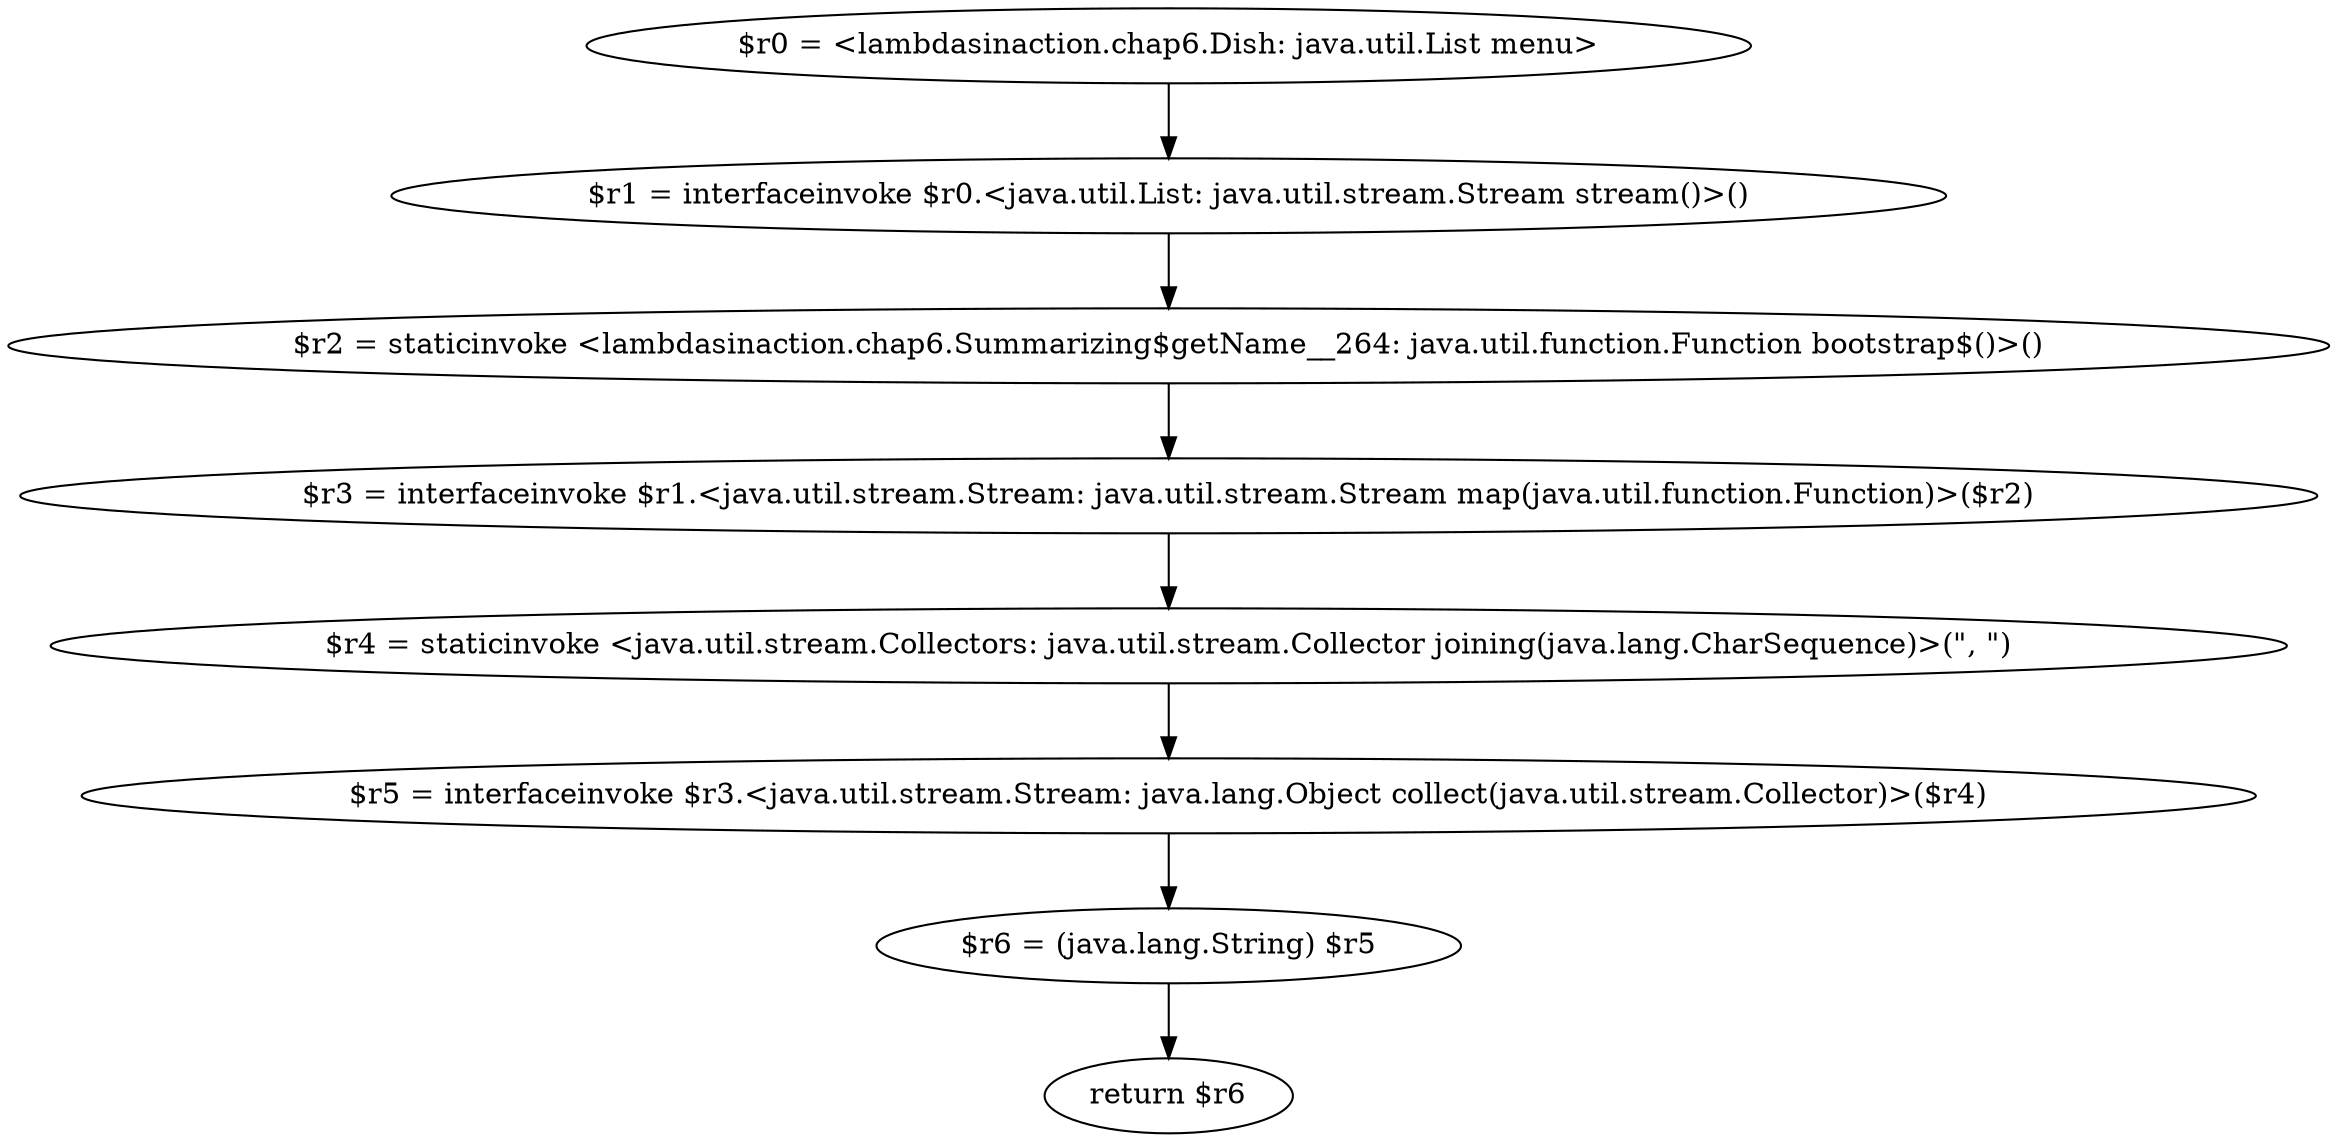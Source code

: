 digraph "unitGraph" {
    "$r0 = <lambdasinaction.chap6.Dish: java.util.List menu>"
    "$r1 = interfaceinvoke $r0.<java.util.List: java.util.stream.Stream stream()>()"
    "$r2 = staticinvoke <lambdasinaction.chap6.Summarizing$getName__264: java.util.function.Function bootstrap$()>()"
    "$r3 = interfaceinvoke $r1.<java.util.stream.Stream: java.util.stream.Stream map(java.util.function.Function)>($r2)"
    "$r4 = staticinvoke <java.util.stream.Collectors: java.util.stream.Collector joining(java.lang.CharSequence)>(\", \")"
    "$r5 = interfaceinvoke $r3.<java.util.stream.Stream: java.lang.Object collect(java.util.stream.Collector)>($r4)"
    "$r6 = (java.lang.String) $r5"
    "return $r6"
    "$r0 = <lambdasinaction.chap6.Dish: java.util.List menu>"->"$r1 = interfaceinvoke $r0.<java.util.List: java.util.stream.Stream stream()>()";
    "$r1 = interfaceinvoke $r0.<java.util.List: java.util.stream.Stream stream()>()"->"$r2 = staticinvoke <lambdasinaction.chap6.Summarizing$getName__264: java.util.function.Function bootstrap$()>()";
    "$r2 = staticinvoke <lambdasinaction.chap6.Summarizing$getName__264: java.util.function.Function bootstrap$()>()"->"$r3 = interfaceinvoke $r1.<java.util.stream.Stream: java.util.stream.Stream map(java.util.function.Function)>($r2)";
    "$r3 = interfaceinvoke $r1.<java.util.stream.Stream: java.util.stream.Stream map(java.util.function.Function)>($r2)"->"$r4 = staticinvoke <java.util.stream.Collectors: java.util.stream.Collector joining(java.lang.CharSequence)>(\", \")";
    "$r4 = staticinvoke <java.util.stream.Collectors: java.util.stream.Collector joining(java.lang.CharSequence)>(\", \")"->"$r5 = interfaceinvoke $r3.<java.util.stream.Stream: java.lang.Object collect(java.util.stream.Collector)>($r4)";
    "$r5 = interfaceinvoke $r3.<java.util.stream.Stream: java.lang.Object collect(java.util.stream.Collector)>($r4)"->"$r6 = (java.lang.String) $r5";
    "$r6 = (java.lang.String) $r5"->"return $r6";
}
